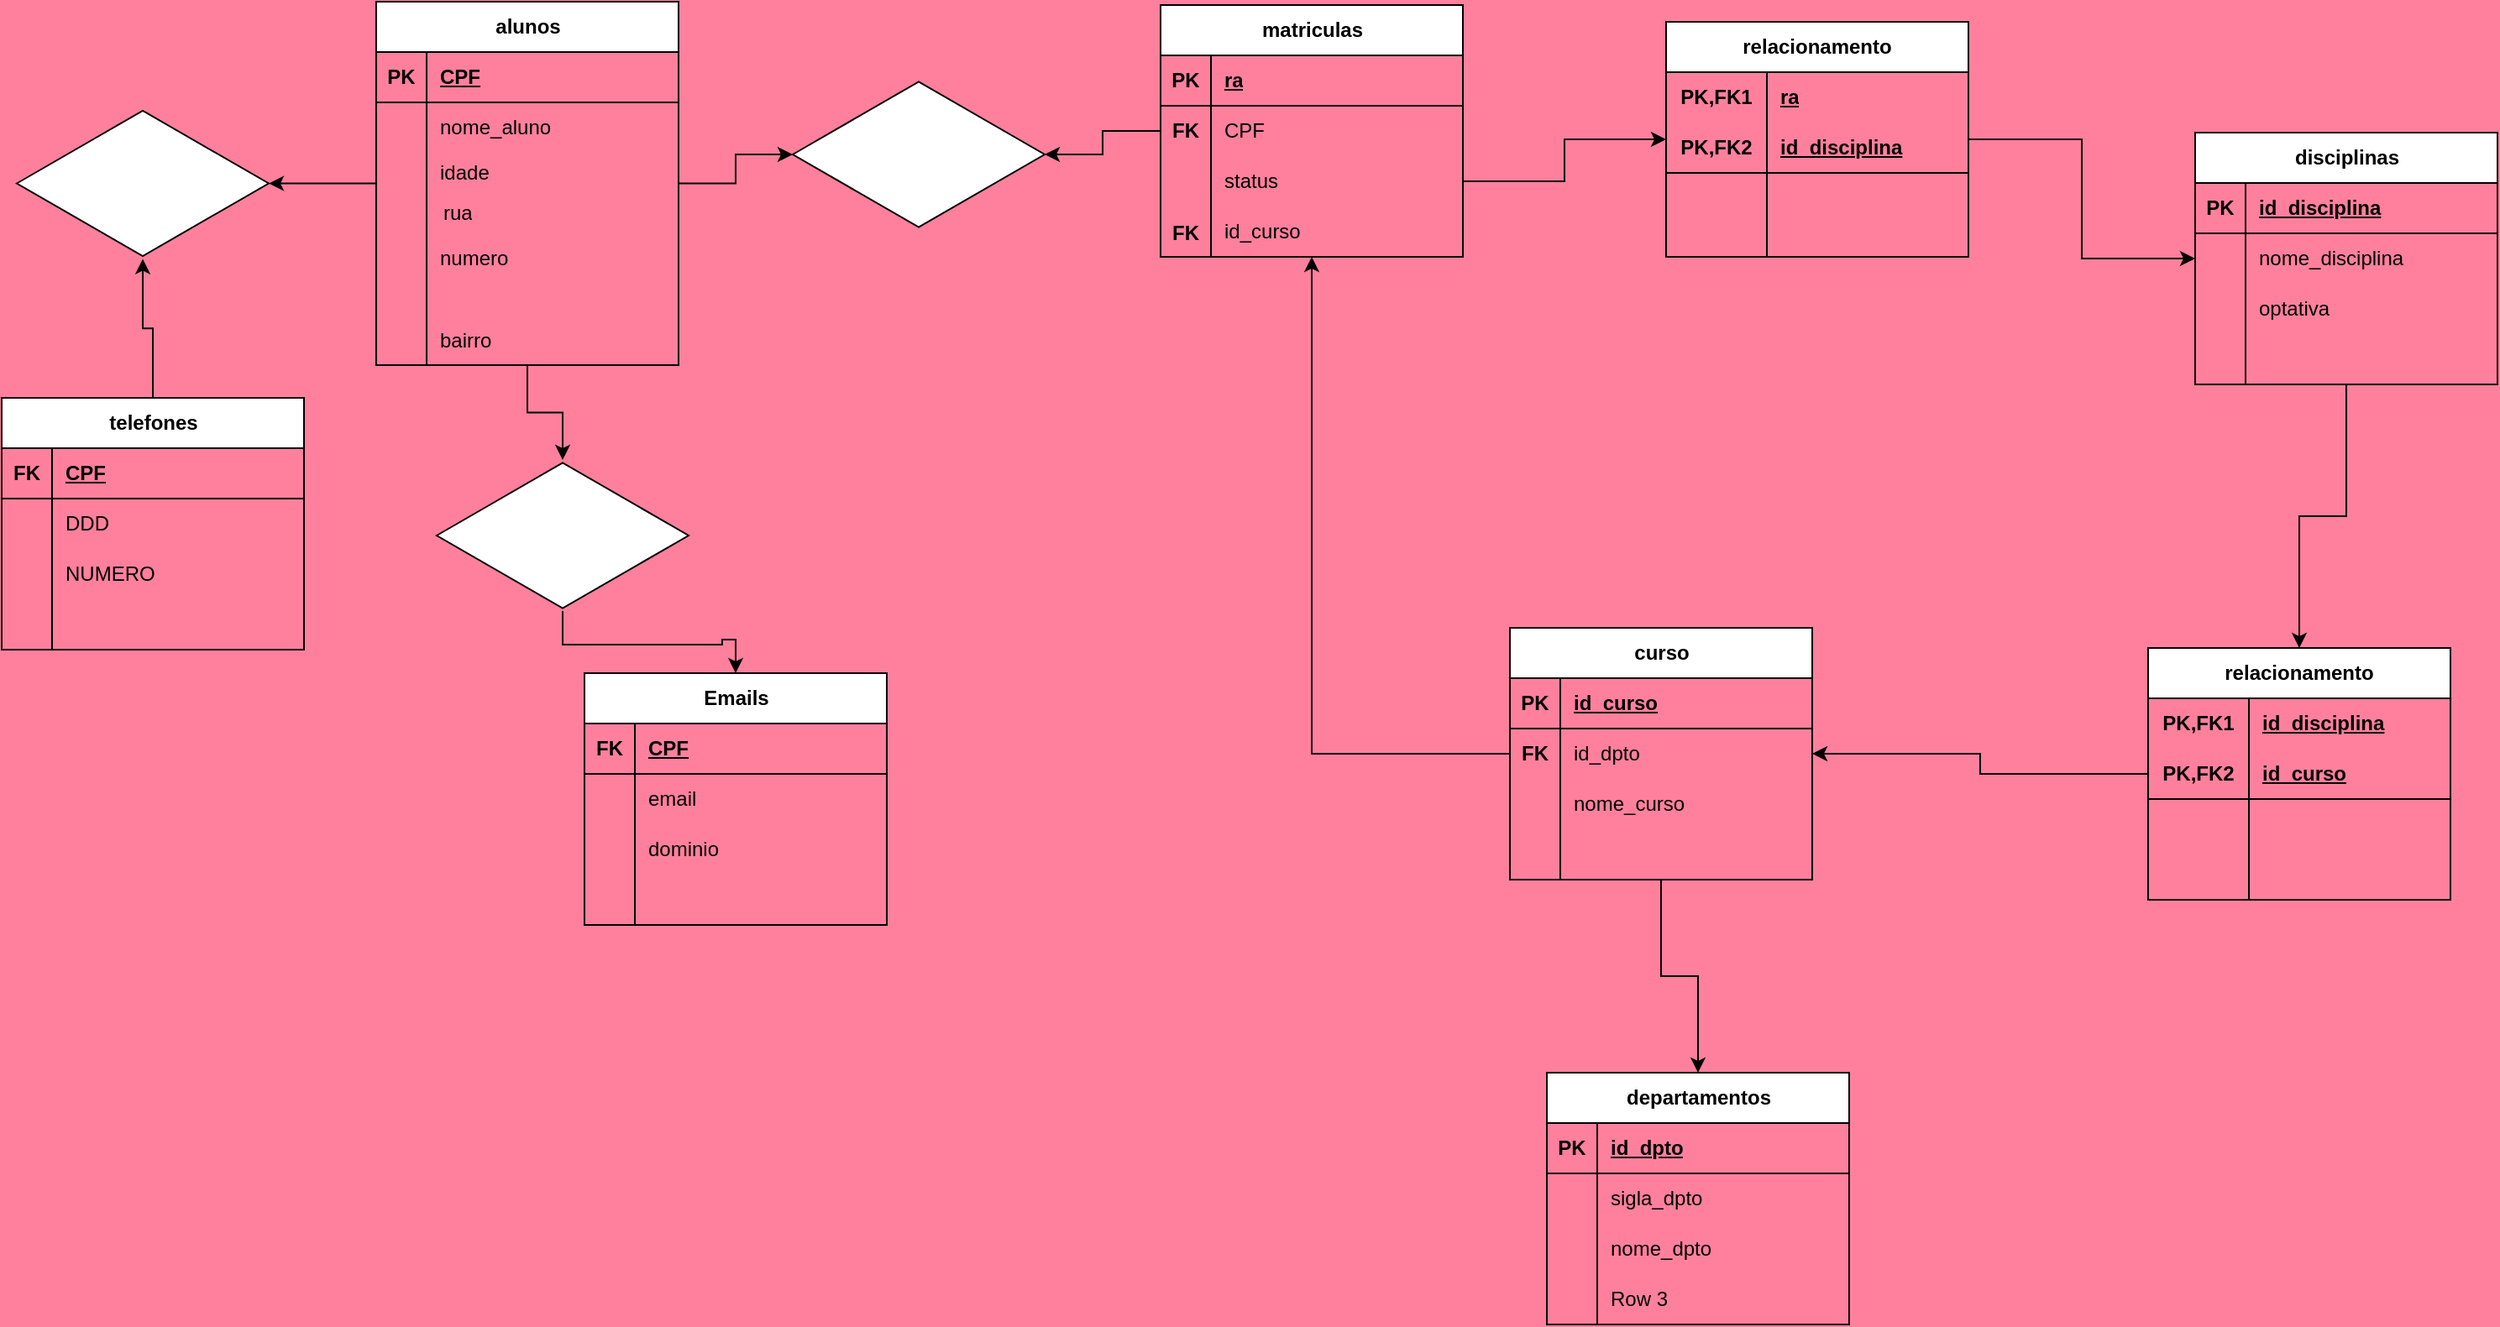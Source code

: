 <mxfile version="24.4.0" type="google">
  <diagram name="Página-1" id="Y2Y_lYqhyOheCYcxx150">
    <mxGraphModel dx="2591" dy="991" grid="0" gridSize="10" guides="1" tooltips="1" connect="1" arrows="1" fold="1" page="1" pageScale="1" pageWidth="827" pageHeight="1169" background="#FF809D" math="0" shadow="0">
      <root>
        <mxCell id="0" />
        <mxCell id="1" parent="0" />
        <mxCell id="sZBzdjQSvWEQ0jWaBjN9-32" value="" style="edgeStyle=orthogonalEdgeStyle;rounded=0;orthogonalLoop=1;jettySize=auto;html=1;" edge="1" parent="1" source="sZBzdjQSvWEQ0jWaBjN9-1" target="sZBzdjQSvWEQ0jWaBjN9-18">
          <mxGeometry relative="1" as="geometry" />
        </mxCell>
        <mxCell id="sZBzdjQSvWEQ0jWaBjN9-47" style="edgeStyle=orthogonalEdgeStyle;rounded=0;orthogonalLoop=1;jettySize=auto;html=1;" edge="1" parent="1" source="sZBzdjQSvWEQ0jWaBjN9-1" target="sZBzdjQSvWEQ0jWaBjN9-48">
          <mxGeometry relative="1" as="geometry" />
        </mxCell>
        <mxCell id="sZBzdjQSvWEQ0jWaBjN9-66" style="edgeStyle=orthogonalEdgeStyle;rounded=0;orthogonalLoop=1;jettySize=auto;html=1;" edge="1" parent="1" source="sZBzdjQSvWEQ0jWaBjN9-1" target="sZBzdjQSvWEQ0jWaBjN9-50">
          <mxGeometry relative="1" as="geometry" />
        </mxCell>
        <mxCell id="sZBzdjQSvWEQ0jWaBjN9-1" value="alunos" style="shape=table;startSize=30;container=1;collapsible=1;childLayout=tableLayout;fixedRows=1;rowLines=0;fontStyle=1;align=center;resizeLast=1;html=1;" vertex="1" parent="1">
          <mxGeometry x="-556" y="50" width="180" height="216.5" as="geometry" />
        </mxCell>
        <mxCell id="sZBzdjQSvWEQ0jWaBjN9-2" value="" style="shape=tableRow;horizontal=0;startSize=0;swimlaneHead=0;swimlaneBody=0;fillColor=none;collapsible=0;dropTarget=0;points=[[0,0.5],[1,0.5]];portConstraint=eastwest;top=0;left=0;right=0;bottom=1;" vertex="1" parent="sZBzdjQSvWEQ0jWaBjN9-1">
          <mxGeometry y="30" width="180" height="30" as="geometry" />
        </mxCell>
        <mxCell id="sZBzdjQSvWEQ0jWaBjN9-3" value="PK" style="shape=partialRectangle;connectable=0;fillColor=none;top=0;left=0;bottom=0;right=0;fontStyle=1;overflow=hidden;whiteSpace=wrap;html=1;" vertex="1" parent="sZBzdjQSvWEQ0jWaBjN9-2">
          <mxGeometry width="30" height="30" as="geometry">
            <mxRectangle width="30" height="30" as="alternateBounds" />
          </mxGeometry>
        </mxCell>
        <mxCell id="sZBzdjQSvWEQ0jWaBjN9-4" value="CPF" style="shape=partialRectangle;connectable=0;fillColor=none;top=0;left=0;bottom=0;right=0;align=left;spacingLeft=6;fontStyle=5;overflow=hidden;whiteSpace=wrap;html=1;" vertex="1" parent="sZBzdjQSvWEQ0jWaBjN9-2">
          <mxGeometry x="30" width="150" height="30" as="geometry">
            <mxRectangle width="150" height="30" as="alternateBounds" />
          </mxGeometry>
        </mxCell>
        <mxCell id="sZBzdjQSvWEQ0jWaBjN9-5" value="" style="shape=tableRow;horizontal=0;startSize=0;swimlaneHead=0;swimlaneBody=0;fillColor=none;collapsible=0;dropTarget=0;points=[[0,0.5],[1,0.5]];portConstraint=eastwest;top=0;left=0;right=0;bottom=0;" vertex="1" parent="sZBzdjQSvWEQ0jWaBjN9-1">
          <mxGeometry y="60" width="180" height="30" as="geometry" />
        </mxCell>
        <mxCell id="sZBzdjQSvWEQ0jWaBjN9-6" value="" style="shape=partialRectangle;connectable=0;fillColor=none;top=0;left=0;bottom=0;right=0;editable=1;overflow=hidden;whiteSpace=wrap;html=1;" vertex="1" parent="sZBzdjQSvWEQ0jWaBjN9-5">
          <mxGeometry width="30" height="30" as="geometry">
            <mxRectangle width="30" height="30" as="alternateBounds" />
          </mxGeometry>
        </mxCell>
        <mxCell id="sZBzdjQSvWEQ0jWaBjN9-7" value="nome_aluno" style="shape=partialRectangle;connectable=0;fillColor=none;top=0;left=0;bottom=0;right=0;align=left;spacingLeft=6;overflow=hidden;whiteSpace=wrap;html=1;" vertex="1" parent="sZBzdjQSvWEQ0jWaBjN9-5">
          <mxGeometry x="30" width="150" height="30" as="geometry">
            <mxRectangle width="150" height="30" as="alternateBounds" />
          </mxGeometry>
        </mxCell>
        <mxCell id="sZBzdjQSvWEQ0jWaBjN9-8" value="" style="shape=tableRow;horizontal=0;startSize=0;swimlaneHead=0;swimlaneBody=0;fillColor=none;collapsible=0;dropTarget=0;points=[[0,0.5],[1,0.5]];portConstraint=eastwest;top=0;left=0;right=0;bottom=0;" vertex="1" parent="sZBzdjQSvWEQ0jWaBjN9-1">
          <mxGeometry y="90" width="180" height="126" as="geometry" />
        </mxCell>
        <mxCell id="sZBzdjQSvWEQ0jWaBjN9-9" value="" style="shape=partialRectangle;connectable=0;fillColor=none;top=0;left=0;bottom=0;right=0;editable=1;overflow=hidden;whiteSpace=wrap;html=1;" vertex="1" parent="sZBzdjQSvWEQ0jWaBjN9-8">
          <mxGeometry width="30" height="126" as="geometry">
            <mxRectangle width="30" height="126" as="alternateBounds" />
          </mxGeometry>
        </mxCell>
        <mxCell id="sZBzdjQSvWEQ0jWaBjN9-10" value="numero" style="shape=partialRectangle;connectable=0;fillColor=none;top=0;left=0;bottom=0;right=0;align=left;spacingLeft=6;overflow=hidden;whiteSpace=wrap;html=1;" vertex="1" parent="sZBzdjQSvWEQ0jWaBjN9-8">
          <mxGeometry x="30" width="150" height="126" as="geometry">
            <mxRectangle width="150" height="126" as="alternateBounds" />
          </mxGeometry>
        </mxCell>
        <mxCell id="sZBzdjQSvWEQ0jWaBjN9-14" value="idade" style="shape=partialRectangle;connectable=0;fillColor=none;top=0;left=0;bottom=0;right=0;align=left;spacingLeft=6;overflow=hidden;whiteSpace=wrap;html=1;" vertex="1" parent="1">
          <mxGeometry x="-526" y="137" width="150" height="30" as="geometry">
            <mxRectangle width="150" height="30" as="alternateBounds" />
          </mxGeometry>
        </mxCell>
        <mxCell id="sZBzdjQSvWEQ0jWaBjN9-15" value="rua" style="shape=partialRectangle;connectable=0;fillColor=none;top=0;left=0;bottom=0;right=0;align=left;spacingLeft=6;overflow=hidden;whiteSpace=wrap;html=1;" vertex="1" parent="1">
          <mxGeometry x="-524" y="161" width="150" height="30" as="geometry">
            <mxRectangle width="150" height="30" as="alternateBounds" />
          </mxGeometry>
        </mxCell>
        <mxCell id="sZBzdjQSvWEQ0jWaBjN9-16" value="bairro" style="shape=partialRectangle;connectable=0;fillColor=none;top=0;left=0;bottom=0;right=0;align=left;spacingLeft=6;overflow=hidden;whiteSpace=wrap;html=1;" vertex="1" parent="1">
          <mxGeometry x="-526" y="236.5" width="150" height="30" as="geometry">
            <mxRectangle width="150" height="30" as="alternateBounds" />
          </mxGeometry>
        </mxCell>
        <mxCell id="sZBzdjQSvWEQ0jWaBjN9-18" value="" style="html=1;whiteSpace=wrap;aspect=fixed;shape=isoRectangle;" vertex="1" parent="1">
          <mxGeometry x="-770" y="113.25" width="150" height="90" as="geometry" />
        </mxCell>
        <mxCell id="sZBzdjQSvWEQ0jWaBjN9-33" value="" style="edgeStyle=orthogonalEdgeStyle;rounded=0;orthogonalLoop=1;jettySize=auto;html=1;" edge="1" parent="1" source="sZBzdjQSvWEQ0jWaBjN9-19" target="sZBzdjQSvWEQ0jWaBjN9-18">
          <mxGeometry relative="1" as="geometry" />
        </mxCell>
        <mxCell id="sZBzdjQSvWEQ0jWaBjN9-19" value="telefones" style="shape=table;startSize=30;container=1;collapsible=1;childLayout=tableLayout;fixedRows=1;rowLines=0;fontStyle=1;align=center;resizeLast=1;html=1;" vertex="1" parent="1">
          <mxGeometry x="-779" y="286" width="180" height="150" as="geometry" />
        </mxCell>
        <mxCell id="sZBzdjQSvWEQ0jWaBjN9-20" value="" style="shape=tableRow;horizontal=0;startSize=0;swimlaneHead=0;swimlaneBody=0;fillColor=none;collapsible=0;dropTarget=0;points=[[0,0.5],[1,0.5]];portConstraint=eastwest;top=0;left=0;right=0;bottom=1;" vertex="1" parent="sZBzdjQSvWEQ0jWaBjN9-19">
          <mxGeometry y="30" width="180" height="30" as="geometry" />
        </mxCell>
        <mxCell id="sZBzdjQSvWEQ0jWaBjN9-21" value="FK" style="shape=partialRectangle;connectable=0;fillColor=none;top=0;left=0;bottom=0;right=0;fontStyle=1;overflow=hidden;whiteSpace=wrap;html=1;" vertex="1" parent="sZBzdjQSvWEQ0jWaBjN9-20">
          <mxGeometry width="30" height="30" as="geometry">
            <mxRectangle width="30" height="30" as="alternateBounds" />
          </mxGeometry>
        </mxCell>
        <mxCell id="sZBzdjQSvWEQ0jWaBjN9-22" value="CPF" style="shape=partialRectangle;connectable=0;fillColor=none;top=0;left=0;bottom=0;right=0;align=left;spacingLeft=6;fontStyle=5;overflow=hidden;whiteSpace=wrap;html=1;" vertex="1" parent="sZBzdjQSvWEQ0jWaBjN9-20">
          <mxGeometry x="30" width="150" height="30" as="geometry">
            <mxRectangle width="150" height="30" as="alternateBounds" />
          </mxGeometry>
        </mxCell>
        <mxCell id="sZBzdjQSvWEQ0jWaBjN9-23" value="" style="shape=tableRow;horizontal=0;startSize=0;swimlaneHead=0;swimlaneBody=0;fillColor=none;collapsible=0;dropTarget=0;points=[[0,0.5],[1,0.5]];portConstraint=eastwest;top=0;left=0;right=0;bottom=0;" vertex="1" parent="sZBzdjQSvWEQ0jWaBjN9-19">
          <mxGeometry y="60" width="180" height="30" as="geometry" />
        </mxCell>
        <mxCell id="sZBzdjQSvWEQ0jWaBjN9-24" value="" style="shape=partialRectangle;connectable=0;fillColor=none;top=0;left=0;bottom=0;right=0;editable=1;overflow=hidden;whiteSpace=wrap;html=1;" vertex="1" parent="sZBzdjQSvWEQ0jWaBjN9-23">
          <mxGeometry width="30" height="30" as="geometry">
            <mxRectangle width="30" height="30" as="alternateBounds" />
          </mxGeometry>
        </mxCell>
        <mxCell id="sZBzdjQSvWEQ0jWaBjN9-25" value="DDD" style="shape=partialRectangle;connectable=0;fillColor=none;top=0;left=0;bottom=0;right=0;align=left;spacingLeft=6;overflow=hidden;whiteSpace=wrap;html=1;" vertex="1" parent="sZBzdjQSvWEQ0jWaBjN9-23">
          <mxGeometry x="30" width="150" height="30" as="geometry">
            <mxRectangle width="150" height="30" as="alternateBounds" />
          </mxGeometry>
        </mxCell>
        <mxCell id="sZBzdjQSvWEQ0jWaBjN9-26" value="" style="shape=tableRow;horizontal=0;startSize=0;swimlaneHead=0;swimlaneBody=0;fillColor=none;collapsible=0;dropTarget=0;points=[[0,0.5],[1,0.5]];portConstraint=eastwest;top=0;left=0;right=0;bottom=0;" vertex="1" parent="sZBzdjQSvWEQ0jWaBjN9-19">
          <mxGeometry y="90" width="180" height="30" as="geometry" />
        </mxCell>
        <mxCell id="sZBzdjQSvWEQ0jWaBjN9-27" value="" style="shape=partialRectangle;connectable=0;fillColor=none;top=0;left=0;bottom=0;right=0;editable=1;overflow=hidden;whiteSpace=wrap;html=1;" vertex="1" parent="sZBzdjQSvWEQ0jWaBjN9-26">
          <mxGeometry width="30" height="30" as="geometry">
            <mxRectangle width="30" height="30" as="alternateBounds" />
          </mxGeometry>
        </mxCell>
        <mxCell id="sZBzdjQSvWEQ0jWaBjN9-28" value="NUMERO" style="shape=partialRectangle;connectable=0;fillColor=none;top=0;left=0;bottom=0;right=0;align=left;spacingLeft=6;overflow=hidden;whiteSpace=wrap;html=1;" vertex="1" parent="sZBzdjQSvWEQ0jWaBjN9-26">
          <mxGeometry x="30" width="150" height="30" as="geometry">
            <mxRectangle width="150" height="30" as="alternateBounds" />
          </mxGeometry>
        </mxCell>
        <mxCell id="sZBzdjQSvWEQ0jWaBjN9-29" value="" style="shape=tableRow;horizontal=0;startSize=0;swimlaneHead=0;swimlaneBody=0;fillColor=none;collapsible=0;dropTarget=0;points=[[0,0.5],[1,0.5]];portConstraint=eastwest;top=0;left=0;right=0;bottom=0;" vertex="1" parent="sZBzdjQSvWEQ0jWaBjN9-19">
          <mxGeometry y="120" width="180" height="30" as="geometry" />
        </mxCell>
        <mxCell id="sZBzdjQSvWEQ0jWaBjN9-30" value="" style="shape=partialRectangle;connectable=0;fillColor=none;top=0;left=0;bottom=0;right=0;editable=1;overflow=hidden;whiteSpace=wrap;html=1;" vertex="1" parent="sZBzdjQSvWEQ0jWaBjN9-29">
          <mxGeometry width="30" height="30" as="geometry">
            <mxRectangle width="30" height="30" as="alternateBounds" />
          </mxGeometry>
        </mxCell>
        <mxCell id="sZBzdjQSvWEQ0jWaBjN9-31" value="" style="shape=partialRectangle;connectable=0;fillColor=none;top=0;left=0;bottom=0;right=0;align=left;spacingLeft=6;overflow=hidden;whiteSpace=wrap;html=1;" vertex="1" parent="sZBzdjQSvWEQ0jWaBjN9-29">
          <mxGeometry x="30" width="150" height="30" as="geometry">
            <mxRectangle width="150" height="30" as="alternateBounds" />
          </mxGeometry>
        </mxCell>
        <mxCell id="sZBzdjQSvWEQ0jWaBjN9-34" value="Emails" style="shape=table;startSize=30;container=1;collapsible=1;childLayout=tableLayout;fixedRows=1;rowLines=0;fontStyle=1;align=center;resizeLast=1;html=1;" vertex="1" parent="1">
          <mxGeometry x="-432" y="450" width="180" height="150" as="geometry" />
        </mxCell>
        <mxCell id="sZBzdjQSvWEQ0jWaBjN9-35" value="" style="shape=tableRow;horizontal=0;startSize=0;swimlaneHead=0;swimlaneBody=0;fillColor=none;collapsible=0;dropTarget=0;points=[[0,0.5],[1,0.5]];portConstraint=eastwest;top=0;left=0;right=0;bottom=1;" vertex="1" parent="sZBzdjQSvWEQ0jWaBjN9-34">
          <mxGeometry y="30" width="180" height="30" as="geometry" />
        </mxCell>
        <mxCell id="sZBzdjQSvWEQ0jWaBjN9-36" value="FK" style="shape=partialRectangle;connectable=0;fillColor=none;top=0;left=0;bottom=0;right=0;fontStyle=1;overflow=hidden;whiteSpace=wrap;html=1;" vertex="1" parent="sZBzdjQSvWEQ0jWaBjN9-35">
          <mxGeometry width="30" height="30" as="geometry">
            <mxRectangle width="30" height="30" as="alternateBounds" />
          </mxGeometry>
        </mxCell>
        <mxCell id="sZBzdjQSvWEQ0jWaBjN9-37" value="CPF" style="shape=partialRectangle;connectable=0;fillColor=none;top=0;left=0;bottom=0;right=0;align=left;spacingLeft=6;fontStyle=5;overflow=hidden;whiteSpace=wrap;html=1;" vertex="1" parent="sZBzdjQSvWEQ0jWaBjN9-35">
          <mxGeometry x="30" width="150" height="30" as="geometry">
            <mxRectangle width="150" height="30" as="alternateBounds" />
          </mxGeometry>
        </mxCell>
        <mxCell id="sZBzdjQSvWEQ0jWaBjN9-38" value="" style="shape=tableRow;horizontal=0;startSize=0;swimlaneHead=0;swimlaneBody=0;fillColor=none;collapsible=0;dropTarget=0;points=[[0,0.5],[1,0.5]];portConstraint=eastwest;top=0;left=0;right=0;bottom=0;" vertex="1" parent="sZBzdjQSvWEQ0jWaBjN9-34">
          <mxGeometry y="60" width="180" height="30" as="geometry" />
        </mxCell>
        <mxCell id="sZBzdjQSvWEQ0jWaBjN9-39" value="" style="shape=partialRectangle;connectable=0;fillColor=none;top=0;left=0;bottom=0;right=0;editable=1;overflow=hidden;whiteSpace=wrap;html=1;" vertex="1" parent="sZBzdjQSvWEQ0jWaBjN9-38">
          <mxGeometry width="30" height="30" as="geometry">
            <mxRectangle width="30" height="30" as="alternateBounds" />
          </mxGeometry>
        </mxCell>
        <mxCell id="sZBzdjQSvWEQ0jWaBjN9-40" value="email" style="shape=partialRectangle;connectable=0;fillColor=none;top=0;left=0;bottom=0;right=0;align=left;spacingLeft=6;overflow=hidden;whiteSpace=wrap;html=1;" vertex="1" parent="sZBzdjQSvWEQ0jWaBjN9-38">
          <mxGeometry x="30" width="150" height="30" as="geometry">
            <mxRectangle width="150" height="30" as="alternateBounds" />
          </mxGeometry>
        </mxCell>
        <mxCell id="sZBzdjQSvWEQ0jWaBjN9-41" value="" style="shape=tableRow;horizontal=0;startSize=0;swimlaneHead=0;swimlaneBody=0;fillColor=none;collapsible=0;dropTarget=0;points=[[0,0.5],[1,0.5]];portConstraint=eastwest;top=0;left=0;right=0;bottom=0;" vertex="1" parent="sZBzdjQSvWEQ0jWaBjN9-34">
          <mxGeometry y="90" width="180" height="30" as="geometry" />
        </mxCell>
        <mxCell id="sZBzdjQSvWEQ0jWaBjN9-42" value="" style="shape=partialRectangle;connectable=0;fillColor=none;top=0;left=0;bottom=0;right=0;editable=1;overflow=hidden;whiteSpace=wrap;html=1;" vertex="1" parent="sZBzdjQSvWEQ0jWaBjN9-41">
          <mxGeometry width="30" height="30" as="geometry">
            <mxRectangle width="30" height="30" as="alternateBounds" />
          </mxGeometry>
        </mxCell>
        <mxCell id="sZBzdjQSvWEQ0jWaBjN9-43" value="dominio" style="shape=partialRectangle;connectable=0;fillColor=none;top=0;left=0;bottom=0;right=0;align=left;spacingLeft=6;overflow=hidden;whiteSpace=wrap;html=1;" vertex="1" parent="sZBzdjQSvWEQ0jWaBjN9-41">
          <mxGeometry x="30" width="150" height="30" as="geometry">
            <mxRectangle width="150" height="30" as="alternateBounds" />
          </mxGeometry>
        </mxCell>
        <mxCell id="sZBzdjQSvWEQ0jWaBjN9-44" value="" style="shape=tableRow;horizontal=0;startSize=0;swimlaneHead=0;swimlaneBody=0;fillColor=none;collapsible=0;dropTarget=0;points=[[0,0.5],[1,0.5]];portConstraint=eastwest;top=0;left=0;right=0;bottom=0;" vertex="1" parent="sZBzdjQSvWEQ0jWaBjN9-34">
          <mxGeometry y="120" width="180" height="30" as="geometry" />
        </mxCell>
        <mxCell id="sZBzdjQSvWEQ0jWaBjN9-45" value="" style="shape=partialRectangle;connectable=0;fillColor=none;top=0;left=0;bottom=0;right=0;editable=1;overflow=hidden;whiteSpace=wrap;html=1;" vertex="1" parent="sZBzdjQSvWEQ0jWaBjN9-44">
          <mxGeometry width="30" height="30" as="geometry">
            <mxRectangle width="30" height="30" as="alternateBounds" />
          </mxGeometry>
        </mxCell>
        <mxCell id="sZBzdjQSvWEQ0jWaBjN9-46" value="" style="shape=partialRectangle;connectable=0;fillColor=none;top=0;left=0;bottom=0;right=0;align=left;spacingLeft=6;overflow=hidden;whiteSpace=wrap;html=1;" vertex="1" parent="sZBzdjQSvWEQ0jWaBjN9-44">
          <mxGeometry x="30" width="150" height="30" as="geometry">
            <mxRectangle width="150" height="30" as="alternateBounds" />
          </mxGeometry>
        </mxCell>
        <mxCell id="sZBzdjQSvWEQ0jWaBjN9-49" style="edgeStyle=orthogonalEdgeStyle;rounded=0;orthogonalLoop=1;jettySize=auto;html=1;" edge="1" parent="1" source="sZBzdjQSvWEQ0jWaBjN9-48" target="sZBzdjQSvWEQ0jWaBjN9-34">
          <mxGeometry relative="1" as="geometry" />
        </mxCell>
        <mxCell id="sZBzdjQSvWEQ0jWaBjN9-48" value="" style="html=1;whiteSpace=wrap;aspect=fixed;shape=isoRectangle;" vertex="1" parent="1">
          <mxGeometry x="-520" y="323" width="150" height="90" as="geometry" />
        </mxCell>
        <mxCell id="sZBzdjQSvWEQ0jWaBjN9-50" value="" style="html=1;whiteSpace=wrap;aspect=fixed;shape=isoRectangle;" vertex="1" parent="1">
          <mxGeometry x="-308" y="96" width="150" height="90" as="geometry" />
        </mxCell>
        <mxCell id="sZBzdjQSvWEQ0jWaBjN9-51" value="matriculas" style="shape=table;startSize=30;container=1;collapsible=1;childLayout=tableLayout;fixedRows=1;rowLines=0;fontStyle=1;align=center;resizeLast=1;html=1;" vertex="1" parent="1">
          <mxGeometry x="-89" y="52" width="180" height="150" as="geometry" />
        </mxCell>
        <mxCell id="sZBzdjQSvWEQ0jWaBjN9-52" value="" style="shape=tableRow;horizontal=0;startSize=0;swimlaneHead=0;swimlaneBody=0;fillColor=none;collapsible=0;dropTarget=0;points=[[0,0.5],[1,0.5]];portConstraint=eastwest;top=0;left=0;right=0;bottom=1;" vertex="1" parent="sZBzdjQSvWEQ0jWaBjN9-51">
          <mxGeometry y="30" width="180" height="30" as="geometry" />
        </mxCell>
        <mxCell id="sZBzdjQSvWEQ0jWaBjN9-53" value="PK" style="shape=partialRectangle;connectable=0;fillColor=none;top=0;left=0;bottom=0;right=0;fontStyle=1;overflow=hidden;whiteSpace=wrap;html=1;" vertex="1" parent="sZBzdjQSvWEQ0jWaBjN9-52">
          <mxGeometry width="30" height="30" as="geometry">
            <mxRectangle width="30" height="30" as="alternateBounds" />
          </mxGeometry>
        </mxCell>
        <mxCell id="sZBzdjQSvWEQ0jWaBjN9-54" value="ra" style="shape=partialRectangle;connectable=0;fillColor=none;top=0;left=0;bottom=0;right=0;align=left;spacingLeft=6;fontStyle=5;overflow=hidden;whiteSpace=wrap;html=1;" vertex="1" parent="sZBzdjQSvWEQ0jWaBjN9-52">
          <mxGeometry x="30" width="150" height="30" as="geometry">
            <mxRectangle width="150" height="30" as="alternateBounds" />
          </mxGeometry>
        </mxCell>
        <mxCell id="sZBzdjQSvWEQ0jWaBjN9-55" value="" style="shape=tableRow;horizontal=0;startSize=0;swimlaneHead=0;swimlaneBody=0;fillColor=none;collapsible=0;dropTarget=0;points=[[0,0.5],[1,0.5]];portConstraint=eastwest;top=0;left=0;right=0;bottom=0;" vertex="1" parent="sZBzdjQSvWEQ0jWaBjN9-51">
          <mxGeometry y="60" width="180" height="30" as="geometry" />
        </mxCell>
        <mxCell id="sZBzdjQSvWEQ0jWaBjN9-56" value="" style="shape=partialRectangle;connectable=0;fillColor=none;top=0;left=0;bottom=0;right=0;editable=1;overflow=hidden;whiteSpace=wrap;html=1;" vertex="1" parent="sZBzdjQSvWEQ0jWaBjN9-55">
          <mxGeometry width="30" height="30" as="geometry">
            <mxRectangle width="30" height="30" as="alternateBounds" />
          </mxGeometry>
        </mxCell>
        <mxCell id="sZBzdjQSvWEQ0jWaBjN9-57" value="CPF" style="shape=partialRectangle;connectable=0;fillColor=none;top=0;left=0;bottom=0;right=0;align=left;spacingLeft=6;overflow=hidden;whiteSpace=wrap;html=1;" vertex="1" parent="sZBzdjQSvWEQ0jWaBjN9-55">
          <mxGeometry x="30" width="150" height="30" as="geometry">
            <mxRectangle width="150" height="30" as="alternateBounds" />
          </mxGeometry>
        </mxCell>
        <mxCell id="sZBzdjQSvWEQ0jWaBjN9-58" value="" style="shape=tableRow;horizontal=0;startSize=0;swimlaneHead=0;swimlaneBody=0;fillColor=none;collapsible=0;dropTarget=0;points=[[0,0.5],[1,0.5]];portConstraint=eastwest;top=0;left=0;right=0;bottom=0;" vertex="1" parent="sZBzdjQSvWEQ0jWaBjN9-51">
          <mxGeometry y="90" width="180" height="30" as="geometry" />
        </mxCell>
        <mxCell id="sZBzdjQSvWEQ0jWaBjN9-59" value="" style="shape=partialRectangle;connectable=0;fillColor=none;top=0;left=0;bottom=0;right=0;editable=1;overflow=hidden;whiteSpace=wrap;html=1;" vertex="1" parent="sZBzdjQSvWEQ0jWaBjN9-58">
          <mxGeometry width="30" height="30" as="geometry">
            <mxRectangle width="30" height="30" as="alternateBounds" />
          </mxGeometry>
        </mxCell>
        <mxCell id="sZBzdjQSvWEQ0jWaBjN9-60" value="status" style="shape=partialRectangle;connectable=0;fillColor=none;top=0;left=0;bottom=0;right=0;align=left;spacingLeft=6;overflow=hidden;whiteSpace=wrap;html=1;" vertex="1" parent="sZBzdjQSvWEQ0jWaBjN9-58">
          <mxGeometry x="30" width="150" height="30" as="geometry">
            <mxRectangle width="150" height="30" as="alternateBounds" />
          </mxGeometry>
        </mxCell>
        <mxCell id="sZBzdjQSvWEQ0jWaBjN9-61" value="" style="shape=tableRow;horizontal=0;startSize=0;swimlaneHead=0;swimlaneBody=0;fillColor=none;collapsible=0;dropTarget=0;points=[[0,0.5],[1,0.5]];portConstraint=eastwest;top=0;left=0;right=0;bottom=0;" vertex="1" parent="sZBzdjQSvWEQ0jWaBjN9-51">
          <mxGeometry y="120" width="180" height="30" as="geometry" />
        </mxCell>
        <mxCell id="sZBzdjQSvWEQ0jWaBjN9-62" value="" style="shape=partialRectangle;connectable=0;fillColor=none;top=0;left=0;bottom=0;right=0;editable=1;overflow=hidden;whiteSpace=wrap;html=1;" vertex="1" parent="sZBzdjQSvWEQ0jWaBjN9-61">
          <mxGeometry width="30" height="30" as="geometry">
            <mxRectangle width="30" height="30" as="alternateBounds" />
          </mxGeometry>
        </mxCell>
        <mxCell id="sZBzdjQSvWEQ0jWaBjN9-63" value="id_curso" style="shape=partialRectangle;connectable=0;fillColor=none;top=0;left=0;bottom=0;right=0;align=left;spacingLeft=6;overflow=hidden;whiteSpace=wrap;html=1;" vertex="1" parent="sZBzdjQSvWEQ0jWaBjN9-61">
          <mxGeometry x="30" width="150" height="30" as="geometry">
            <mxRectangle width="150" height="30" as="alternateBounds" />
          </mxGeometry>
        </mxCell>
        <mxCell id="sZBzdjQSvWEQ0jWaBjN9-67" style="edgeStyle=orthogonalEdgeStyle;rounded=0;orthogonalLoop=1;jettySize=auto;html=1;" edge="1" parent="1" source="sZBzdjQSvWEQ0jWaBjN9-55" target="sZBzdjQSvWEQ0jWaBjN9-50">
          <mxGeometry relative="1" as="geometry" />
        </mxCell>
        <mxCell id="sZBzdjQSvWEQ0jWaBjN9-68" value="FK" style="shape=partialRectangle;connectable=0;fillColor=none;top=0;left=0;bottom=0;right=0;fontStyle=1;overflow=hidden;whiteSpace=wrap;html=1;" vertex="1" parent="1">
          <mxGeometry x="-89" y="112" width="30" height="30" as="geometry">
            <mxRectangle width="30" height="30" as="alternateBounds" />
          </mxGeometry>
        </mxCell>
        <mxCell id="sZBzdjQSvWEQ0jWaBjN9-69" value="FK" style="shape=partialRectangle;connectable=0;fillColor=none;top=0;left=0;bottom=0;right=0;fontStyle=1;overflow=hidden;whiteSpace=wrap;html=1;" vertex="1" parent="1">
          <mxGeometry x="-89" y="173.25" width="30" height="30" as="geometry">
            <mxRectangle width="30" height="30" as="alternateBounds" />
          </mxGeometry>
        </mxCell>
        <mxCell id="sZBzdjQSvWEQ0jWaBjN9-103" style="edgeStyle=orthogonalEdgeStyle;rounded=0;orthogonalLoop=1;jettySize=auto;html=1;" edge="1" parent="1" source="sZBzdjQSvWEQ0jWaBjN9-73" target="sZBzdjQSvWEQ0jWaBjN9-90">
          <mxGeometry relative="1" as="geometry" />
        </mxCell>
        <mxCell id="sZBzdjQSvWEQ0jWaBjN9-73" value="relacionamento" style="shape=table;startSize=30;container=1;collapsible=1;childLayout=tableLayout;fixedRows=1;rowLines=0;fontStyle=1;align=center;resizeLast=1;html=1;whiteSpace=wrap;" vertex="1" parent="1">
          <mxGeometry x="212" y="62" width="180" height="140" as="geometry" />
        </mxCell>
        <mxCell id="sZBzdjQSvWEQ0jWaBjN9-74" value="" style="shape=tableRow;horizontal=0;startSize=0;swimlaneHead=0;swimlaneBody=0;fillColor=none;collapsible=0;dropTarget=0;points=[[0,0.5],[1,0.5]];portConstraint=eastwest;top=0;left=0;right=0;bottom=0;html=1;" vertex="1" parent="sZBzdjQSvWEQ0jWaBjN9-73">
          <mxGeometry y="30" width="180" height="30" as="geometry" />
        </mxCell>
        <mxCell id="sZBzdjQSvWEQ0jWaBjN9-75" value="PK,FK1" style="shape=partialRectangle;connectable=0;fillColor=none;top=0;left=0;bottom=0;right=0;fontStyle=1;overflow=hidden;html=1;whiteSpace=wrap;" vertex="1" parent="sZBzdjQSvWEQ0jWaBjN9-74">
          <mxGeometry width="60" height="30" as="geometry">
            <mxRectangle width="60" height="30" as="alternateBounds" />
          </mxGeometry>
        </mxCell>
        <mxCell id="sZBzdjQSvWEQ0jWaBjN9-76" value="ra" style="shape=partialRectangle;connectable=0;fillColor=none;top=0;left=0;bottom=0;right=0;align=left;spacingLeft=6;fontStyle=5;overflow=hidden;html=1;whiteSpace=wrap;" vertex="1" parent="sZBzdjQSvWEQ0jWaBjN9-74">
          <mxGeometry x="60" width="120" height="30" as="geometry">
            <mxRectangle width="120" height="30" as="alternateBounds" />
          </mxGeometry>
        </mxCell>
        <mxCell id="sZBzdjQSvWEQ0jWaBjN9-77" value="" style="shape=tableRow;horizontal=0;startSize=0;swimlaneHead=0;swimlaneBody=0;fillColor=none;collapsible=0;dropTarget=0;points=[[0,0.5],[1,0.5]];portConstraint=eastwest;top=0;left=0;right=0;bottom=1;html=1;" vertex="1" parent="sZBzdjQSvWEQ0jWaBjN9-73">
          <mxGeometry y="60" width="180" height="30" as="geometry" />
        </mxCell>
        <mxCell id="sZBzdjQSvWEQ0jWaBjN9-78" value="PK,FK2" style="shape=partialRectangle;connectable=0;fillColor=none;top=0;left=0;bottom=0;right=0;fontStyle=1;overflow=hidden;html=1;whiteSpace=wrap;" vertex="1" parent="sZBzdjQSvWEQ0jWaBjN9-77">
          <mxGeometry width="60" height="30" as="geometry">
            <mxRectangle width="60" height="30" as="alternateBounds" />
          </mxGeometry>
        </mxCell>
        <mxCell id="sZBzdjQSvWEQ0jWaBjN9-79" value="id_disciplina" style="shape=partialRectangle;connectable=0;fillColor=none;top=0;left=0;bottom=0;right=0;align=left;spacingLeft=6;fontStyle=5;overflow=hidden;html=1;whiteSpace=wrap;" vertex="1" parent="sZBzdjQSvWEQ0jWaBjN9-77">
          <mxGeometry x="60" width="120" height="30" as="geometry">
            <mxRectangle width="120" height="30" as="alternateBounds" />
          </mxGeometry>
        </mxCell>
        <mxCell id="sZBzdjQSvWEQ0jWaBjN9-80" value="" style="shape=tableRow;horizontal=0;startSize=0;swimlaneHead=0;swimlaneBody=0;fillColor=none;collapsible=0;dropTarget=0;points=[[0,0.5],[1,0.5]];portConstraint=eastwest;top=0;left=0;right=0;bottom=0;html=1;" vertex="1" parent="sZBzdjQSvWEQ0jWaBjN9-73">
          <mxGeometry y="90" width="180" height="30" as="geometry" />
        </mxCell>
        <mxCell id="sZBzdjQSvWEQ0jWaBjN9-81" value="" style="shape=partialRectangle;connectable=0;fillColor=none;top=0;left=0;bottom=0;right=0;editable=1;overflow=hidden;html=1;whiteSpace=wrap;" vertex="1" parent="sZBzdjQSvWEQ0jWaBjN9-80">
          <mxGeometry width="60" height="30" as="geometry">
            <mxRectangle width="60" height="30" as="alternateBounds" />
          </mxGeometry>
        </mxCell>
        <mxCell id="sZBzdjQSvWEQ0jWaBjN9-82" value="" style="shape=partialRectangle;connectable=0;fillColor=none;top=0;left=0;bottom=0;right=0;align=left;spacingLeft=6;overflow=hidden;html=1;whiteSpace=wrap;" vertex="1" parent="sZBzdjQSvWEQ0jWaBjN9-80">
          <mxGeometry x="60" width="120" height="30" as="geometry">
            <mxRectangle width="120" height="30" as="alternateBounds" />
          </mxGeometry>
        </mxCell>
        <mxCell id="sZBzdjQSvWEQ0jWaBjN9-83" value="" style="shape=tableRow;horizontal=0;startSize=0;swimlaneHead=0;swimlaneBody=0;fillColor=none;collapsible=0;dropTarget=0;points=[[0,0.5],[1,0.5]];portConstraint=eastwest;top=0;left=0;right=0;bottom=0;html=1;" vertex="1" parent="sZBzdjQSvWEQ0jWaBjN9-73">
          <mxGeometry y="120" width="180" height="20" as="geometry" />
        </mxCell>
        <mxCell id="sZBzdjQSvWEQ0jWaBjN9-84" value="" style="shape=partialRectangle;connectable=0;fillColor=none;top=0;left=0;bottom=0;right=0;editable=1;overflow=hidden;html=1;whiteSpace=wrap;" vertex="1" parent="sZBzdjQSvWEQ0jWaBjN9-83">
          <mxGeometry width="60" height="20" as="geometry">
            <mxRectangle width="60" height="20" as="alternateBounds" />
          </mxGeometry>
        </mxCell>
        <mxCell id="sZBzdjQSvWEQ0jWaBjN9-85" value="" style="shape=partialRectangle;connectable=0;fillColor=none;top=0;left=0;bottom=0;right=0;align=left;spacingLeft=6;overflow=hidden;html=1;whiteSpace=wrap;" vertex="1" parent="sZBzdjQSvWEQ0jWaBjN9-83">
          <mxGeometry x="60" width="120" height="20" as="geometry">
            <mxRectangle width="120" height="20" as="alternateBounds" />
          </mxGeometry>
        </mxCell>
        <mxCell id="sZBzdjQSvWEQ0jWaBjN9-89" style="edgeStyle=orthogonalEdgeStyle;rounded=0;orthogonalLoop=1;jettySize=auto;html=1;" edge="1" parent="1" source="sZBzdjQSvWEQ0jWaBjN9-58" target="sZBzdjQSvWEQ0jWaBjN9-73">
          <mxGeometry relative="1" as="geometry" />
        </mxCell>
        <mxCell id="sZBzdjQSvWEQ0jWaBjN9-117" style="edgeStyle=orthogonalEdgeStyle;rounded=0;orthogonalLoop=1;jettySize=auto;html=1;" edge="1" parent="1" source="sZBzdjQSvWEQ0jWaBjN9-90" target="sZBzdjQSvWEQ0jWaBjN9-104">
          <mxGeometry relative="1" as="geometry" />
        </mxCell>
        <mxCell id="sZBzdjQSvWEQ0jWaBjN9-90" value="disciplinas" style="shape=table;startSize=30;container=1;collapsible=1;childLayout=tableLayout;fixedRows=1;rowLines=0;fontStyle=1;align=center;resizeLast=1;html=1;" vertex="1" parent="1">
          <mxGeometry x="527" y="128" width="180" height="150" as="geometry" />
        </mxCell>
        <mxCell id="sZBzdjQSvWEQ0jWaBjN9-91" value="" style="shape=tableRow;horizontal=0;startSize=0;swimlaneHead=0;swimlaneBody=0;fillColor=none;collapsible=0;dropTarget=0;points=[[0,0.5],[1,0.5]];portConstraint=eastwest;top=0;left=0;right=0;bottom=1;" vertex="1" parent="sZBzdjQSvWEQ0jWaBjN9-90">
          <mxGeometry y="30" width="180" height="30" as="geometry" />
        </mxCell>
        <mxCell id="sZBzdjQSvWEQ0jWaBjN9-92" value="PK" style="shape=partialRectangle;connectable=0;fillColor=none;top=0;left=0;bottom=0;right=0;fontStyle=1;overflow=hidden;whiteSpace=wrap;html=1;" vertex="1" parent="sZBzdjQSvWEQ0jWaBjN9-91">
          <mxGeometry width="30" height="30" as="geometry">
            <mxRectangle width="30" height="30" as="alternateBounds" />
          </mxGeometry>
        </mxCell>
        <mxCell id="sZBzdjQSvWEQ0jWaBjN9-93" value="id_disciplina" style="shape=partialRectangle;connectable=0;fillColor=none;top=0;left=0;bottom=0;right=0;align=left;spacingLeft=6;fontStyle=5;overflow=hidden;whiteSpace=wrap;html=1;" vertex="1" parent="sZBzdjQSvWEQ0jWaBjN9-91">
          <mxGeometry x="30" width="150" height="30" as="geometry">
            <mxRectangle width="150" height="30" as="alternateBounds" />
          </mxGeometry>
        </mxCell>
        <mxCell id="sZBzdjQSvWEQ0jWaBjN9-94" value="" style="shape=tableRow;horizontal=0;startSize=0;swimlaneHead=0;swimlaneBody=0;fillColor=none;collapsible=0;dropTarget=0;points=[[0,0.5],[1,0.5]];portConstraint=eastwest;top=0;left=0;right=0;bottom=0;" vertex="1" parent="sZBzdjQSvWEQ0jWaBjN9-90">
          <mxGeometry y="60" width="180" height="30" as="geometry" />
        </mxCell>
        <mxCell id="sZBzdjQSvWEQ0jWaBjN9-95" value="" style="shape=partialRectangle;connectable=0;fillColor=none;top=0;left=0;bottom=0;right=0;editable=1;overflow=hidden;whiteSpace=wrap;html=1;" vertex="1" parent="sZBzdjQSvWEQ0jWaBjN9-94">
          <mxGeometry width="30" height="30" as="geometry">
            <mxRectangle width="30" height="30" as="alternateBounds" />
          </mxGeometry>
        </mxCell>
        <mxCell id="sZBzdjQSvWEQ0jWaBjN9-96" value="nome_disciplina" style="shape=partialRectangle;connectable=0;fillColor=none;top=0;left=0;bottom=0;right=0;align=left;spacingLeft=6;overflow=hidden;whiteSpace=wrap;html=1;" vertex="1" parent="sZBzdjQSvWEQ0jWaBjN9-94">
          <mxGeometry x="30" width="150" height="30" as="geometry">
            <mxRectangle width="150" height="30" as="alternateBounds" />
          </mxGeometry>
        </mxCell>
        <mxCell id="sZBzdjQSvWEQ0jWaBjN9-97" value="" style="shape=tableRow;horizontal=0;startSize=0;swimlaneHead=0;swimlaneBody=0;fillColor=none;collapsible=0;dropTarget=0;points=[[0,0.5],[1,0.5]];portConstraint=eastwest;top=0;left=0;right=0;bottom=0;" vertex="1" parent="sZBzdjQSvWEQ0jWaBjN9-90">
          <mxGeometry y="90" width="180" height="30" as="geometry" />
        </mxCell>
        <mxCell id="sZBzdjQSvWEQ0jWaBjN9-98" value="" style="shape=partialRectangle;connectable=0;fillColor=none;top=0;left=0;bottom=0;right=0;editable=1;overflow=hidden;whiteSpace=wrap;html=1;" vertex="1" parent="sZBzdjQSvWEQ0jWaBjN9-97">
          <mxGeometry width="30" height="30" as="geometry">
            <mxRectangle width="30" height="30" as="alternateBounds" />
          </mxGeometry>
        </mxCell>
        <mxCell id="sZBzdjQSvWEQ0jWaBjN9-99" value="optativa" style="shape=partialRectangle;connectable=0;fillColor=none;top=0;left=0;bottom=0;right=0;align=left;spacingLeft=6;overflow=hidden;whiteSpace=wrap;html=1;" vertex="1" parent="sZBzdjQSvWEQ0jWaBjN9-97">
          <mxGeometry x="30" width="150" height="30" as="geometry">
            <mxRectangle width="150" height="30" as="alternateBounds" />
          </mxGeometry>
        </mxCell>
        <mxCell id="sZBzdjQSvWEQ0jWaBjN9-100" value="" style="shape=tableRow;horizontal=0;startSize=0;swimlaneHead=0;swimlaneBody=0;fillColor=none;collapsible=0;dropTarget=0;points=[[0,0.5],[1,0.5]];portConstraint=eastwest;top=0;left=0;right=0;bottom=0;" vertex="1" parent="sZBzdjQSvWEQ0jWaBjN9-90">
          <mxGeometry y="120" width="180" height="30" as="geometry" />
        </mxCell>
        <mxCell id="sZBzdjQSvWEQ0jWaBjN9-101" value="" style="shape=partialRectangle;connectable=0;fillColor=none;top=0;left=0;bottom=0;right=0;editable=1;overflow=hidden;whiteSpace=wrap;html=1;" vertex="1" parent="sZBzdjQSvWEQ0jWaBjN9-100">
          <mxGeometry width="30" height="30" as="geometry">
            <mxRectangle width="30" height="30" as="alternateBounds" />
          </mxGeometry>
        </mxCell>
        <mxCell id="sZBzdjQSvWEQ0jWaBjN9-102" value="" style="shape=partialRectangle;connectable=0;fillColor=none;top=0;left=0;bottom=0;right=0;align=left;spacingLeft=6;overflow=hidden;whiteSpace=wrap;html=1;" vertex="1" parent="sZBzdjQSvWEQ0jWaBjN9-100">
          <mxGeometry x="30" width="150" height="30" as="geometry">
            <mxRectangle width="150" height="30" as="alternateBounds" />
          </mxGeometry>
        </mxCell>
        <mxCell id="sZBzdjQSvWEQ0jWaBjN9-104" value="relacionamento" style="shape=table;startSize=30;container=1;collapsible=1;childLayout=tableLayout;fixedRows=1;rowLines=0;fontStyle=1;align=center;resizeLast=1;html=1;whiteSpace=wrap;" vertex="1" parent="1">
          <mxGeometry x="499" y="435" width="180" height="150" as="geometry" />
        </mxCell>
        <mxCell id="sZBzdjQSvWEQ0jWaBjN9-105" value="" style="shape=tableRow;horizontal=0;startSize=0;swimlaneHead=0;swimlaneBody=0;fillColor=none;collapsible=0;dropTarget=0;points=[[0,0.5],[1,0.5]];portConstraint=eastwest;top=0;left=0;right=0;bottom=0;html=1;" vertex="1" parent="sZBzdjQSvWEQ0jWaBjN9-104">
          <mxGeometry y="30" width="180" height="30" as="geometry" />
        </mxCell>
        <mxCell id="sZBzdjQSvWEQ0jWaBjN9-106" value="PK,FK1" style="shape=partialRectangle;connectable=0;fillColor=none;top=0;left=0;bottom=0;right=0;fontStyle=1;overflow=hidden;html=1;whiteSpace=wrap;" vertex="1" parent="sZBzdjQSvWEQ0jWaBjN9-105">
          <mxGeometry width="60" height="30" as="geometry">
            <mxRectangle width="60" height="30" as="alternateBounds" />
          </mxGeometry>
        </mxCell>
        <mxCell id="sZBzdjQSvWEQ0jWaBjN9-107" value="id_disciplina" style="shape=partialRectangle;connectable=0;fillColor=none;top=0;left=0;bottom=0;right=0;align=left;spacingLeft=6;fontStyle=5;overflow=hidden;html=1;whiteSpace=wrap;" vertex="1" parent="sZBzdjQSvWEQ0jWaBjN9-105">
          <mxGeometry x="60" width="120" height="30" as="geometry">
            <mxRectangle width="120" height="30" as="alternateBounds" />
          </mxGeometry>
        </mxCell>
        <mxCell id="sZBzdjQSvWEQ0jWaBjN9-108" value="" style="shape=tableRow;horizontal=0;startSize=0;swimlaneHead=0;swimlaneBody=0;fillColor=none;collapsible=0;dropTarget=0;points=[[0,0.5],[1,0.5]];portConstraint=eastwest;top=0;left=0;right=0;bottom=1;html=1;" vertex="1" parent="sZBzdjQSvWEQ0jWaBjN9-104">
          <mxGeometry y="60" width="180" height="30" as="geometry" />
        </mxCell>
        <mxCell id="sZBzdjQSvWEQ0jWaBjN9-109" value="PK,FK2" style="shape=partialRectangle;connectable=0;fillColor=none;top=0;left=0;bottom=0;right=0;fontStyle=1;overflow=hidden;html=1;whiteSpace=wrap;" vertex="1" parent="sZBzdjQSvWEQ0jWaBjN9-108">
          <mxGeometry width="60" height="30" as="geometry">
            <mxRectangle width="60" height="30" as="alternateBounds" />
          </mxGeometry>
        </mxCell>
        <mxCell id="sZBzdjQSvWEQ0jWaBjN9-110" value="id_curso" style="shape=partialRectangle;connectable=0;fillColor=none;top=0;left=0;bottom=0;right=0;align=left;spacingLeft=6;fontStyle=5;overflow=hidden;html=1;whiteSpace=wrap;" vertex="1" parent="sZBzdjQSvWEQ0jWaBjN9-108">
          <mxGeometry x="60" width="120" height="30" as="geometry">
            <mxRectangle width="120" height="30" as="alternateBounds" />
          </mxGeometry>
        </mxCell>
        <mxCell id="sZBzdjQSvWEQ0jWaBjN9-111" value="" style="shape=tableRow;horizontal=0;startSize=0;swimlaneHead=0;swimlaneBody=0;fillColor=none;collapsible=0;dropTarget=0;points=[[0,0.5],[1,0.5]];portConstraint=eastwest;top=0;left=0;right=0;bottom=0;html=1;" vertex="1" parent="sZBzdjQSvWEQ0jWaBjN9-104">
          <mxGeometry y="90" width="180" height="30" as="geometry" />
        </mxCell>
        <mxCell id="sZBzdjQSvWEQ0jWaBjN9-112" value="" style="shape=partialRectangle;connectable=0;fillColor=none;top=0;left=0;bottom=0;right=0;editable=1;overflow=hidden;html=1;whiteSpace=wrap;" vertex="1" parent="sZBzdjQSvWEQ0jWaBjN9-111">
          <mxGeometry width="60" height="30" as="geometry">
            <mxRectangle width="60" height="30" as="alternateBounds" />
          </mxGeometry>
        </mxCell>
        <mxCell id="sZBzdjQSvWEQ0jWaBjN9-113" value="" style="shape=partialRectangle;connectable=0;fillColor=none;top=0;left=0;bottom=0;right=0;align=left;spacingLeft=6;overflow=hidden;html=1;whiteSpace=wrap;" vertex="1" parent="sZBzdjQSvWEQ0jWaBjN9-111">
          <mxGeometry x="60" width="120" height="30" as="geometry">
            <mxRectangle width="120" height="30" as="alternateBounds" />
          </mxGeometry>
        </mxCell>
        <mxCell id="sZBzdjQSvWEQ0jWaBjN9-114" value="" style="shape=tableRow;horizontal=0;startSize=0;swimlaneHead=0;swimlaneBody=0;fillColor=none;collapsible=0;dropTarget=0;points=[[0,0.5],[1,0.5]];portConstraint=eastwest;top=0;left=0;right=0;bottom=0;html=1;" vertex="1" parent="sZBzdjQSvWEQ0jWaBjN9-104">
          <mxGeometry y="120" width="180" height="30" as="geometry" />
        </mxCell>
        <mxCell id="sZBzdjQSvWEQ0jWaBjN9-115" value="" style="shape=partialRectangle;connectable=0;fillColor=none;top=0;left=0;bottom=0;right=0;editable=1;overflow=hidden;html=1;whiteSpace=wrap;" vertex="1" parent="sZBzdjQSvWEQ0jWaBjN9-114">
          <mxGeometry width="60" height="30" as="geometry">
            <mxRectangle width="60" height="30" as="alternateBounds" />
          </mxGeometry>
        </mxCell>
        <mxCell id="sZBzdjQSvWEQ0jWaBjN9-116" value="" style="shape=partialRectangle;connectable=0;fillColor=none;top=0;left=0;bottom=0;right=0;align=left;spacingLeft=6;overflow=hidden;html=1;whiteSpace=wrap;" vertex="1" parent="sZBzdjQSvWEQ0jWaBjN9-114">
          <mxGeometry x="60" width="120" height="30" as="geometry">
            <mxRectangle width="120" height="30" as="alternateBounds" />
          </mxGeometry>
        </mxCell>
        <mxCell id="sZBzdjQSvWEQ0jWaBjN9-133" style="edgeStyle=orthogonalEdgeStyle;rounded=0;orthogonalLoop=1;jettySize=auto;html=1;" edge="1" parent="1" source="sZBzdjQSvWEQ0jWaBjN9-118" target="sZBzdjQSvWEQ0jWaBjN9-51">
          <mxGeometry relative="1" as="geometry" />
        </mxCell>
        <mxCell id="sZBzdjQSvWEQ0jWaBjN9-118" value="curso" style="shape=table;startSize=30;container=1;collapsible=1;childLayout=tableLayout;fixedRows=1;rowLines=0;fontStyle=1;align=center;resizeLast=1;html=1;" vertex="1" parent="1">
          <mxGeometry x="119" y="423" width="180" height="150" as="geometry" />
        </mxCell>
        <mxCell id="sZBzdjQSvWEQ0jWaBjN9-119" value="" style="shape=tableRow;horizontal=0;startSize=0;swimlaneHead=0;swimlaneBody=0;fillColor=none;collapsible=0;dropTarget=0;points=[[0,0.5],[1,0.5]];portConstraint=eastwest;top=0;left=0;right=0;bottom=1;" vertex="1" parent="sZBzdjQSvWEQ0jWaBjN9-118">
          <mxGeometry y="30" width="180" height="30" as="geometry" />
        </mxCell>
        <mxCell id="sZBzdjQSvWEQ0jWaBjN9-120" value="PK" style="shape=partialRectangle;connectable=0;fillColor=none;top=0;left=0;bottom=0;right=0;fontStyle=1;overflow=hidden;whiteSpace=wrap;html=1;" vertex="1" parent="sZBzdjQSvWEQ0jWaBjN9-119">
          <mxGeometry width="30" height="30" as="geometry">
            <mxRectangle width="30" height="30" as="alternateBounds" />
          </mxGeometry>
        </mxCell>
        <mxCell id="sZBzdjQSvWEQ0jWaBjN9-121" value="id_curso" style="shape=partialRectangle;connectable=0;fillColor=none;top=0;left=0;bottom=0;right=0;align=left;spacingLeft=6;fontStyle=5;overflow=hidden;whiteSpace=wrap;html=1;" vertex="1" parent="sZBzdjQSvWEQ0jWaBjN9-119">
          <mxGeometry x="30" width="150" height="30" as="geometry">
            <mxRectangle width="150" height="30" as="alternateBounds" />
          </mxGeometry>
        </mxCell>
        <mxCell id="sZBzdjQSvWEQ0jWaBjN9-122" value="" style="shape=tableRow;horizontal=0;startSize=0;swimlaneHead=0;swimlaneBody=0;fillColor=none;collapsible=0;dropTarget=0;points=[[0,0.5],[1,0.5]];portConstraint=eastwest;top=0;left=0;right=0;bottom=0;" vertex="1" parent="sZBzdjQSvWEQ0jWaBjN9-118">
          <mxGeometry y="60" width="180" height="30" as="geometry" />
        </mxCell>
        <mxCell id="sZBzdjQSvWEQ0jWaBjN9-123" value="" style="shape=partialRectangle;connectable=0;fillColor=none;top=0;left=0;bottom=0;right=0;editable=1;overflow=hidden;whiteSpace=wrap;html=1;" vertex="1" parent="sZBzdjQSvWEQ0jWaBjN9-122">
          <mxGeometry width="30" height="30" as="geometry">
            <mxRectangle width="30" height="30" as="alternateBounds" />
          </mxGeometry>
        </mxCell>
        <mxCell id="sZBzdjQSvWEQ0jWaBjN9-124" value="id_dpto" style="shape=partialRectangle;connectable=0;fillColor=none;top=0;left=0;bottom=0;right=0;align=left;spacingLeft=6;overflow=hidden;whiteSpace=wrap;html=1;" vertex="1" parent="sZBzdjQSvWEQ0jWaBjN9-122">
          <mxGeometry x="30" width="150" height="30" as="geometry">
            <mxRectangle width="150" height="30" as="alternateBounds" />
          </mxGeometry>
        </mxCell>
        <mxCell id="sZBzdjQSvWEQ0jWaBjN9-125" value="" style="shape=tableRow;horizontal=0;startSize=0;swimlaneHead=0;swimlaneBody=0;fillColor=none;collapsible=0;dropTarget=0;points=[[0,0.5],[1,0.5]];portConstraint=eastwest;top=0;left=0;right=0;bottom=0;" vertex="1" parent="sZBzdjQSvWEQ0jWaBjN9-118">
          <mxGeometry y="90" width="180" height="30" as="geometry" />
        </mxCell>
        <mxCell id="sZBzdjQSvWEQ0jWaBjN9-126" value="" style="shape=partialRectangle;connectable=0;fillColor=none;top=0;left=0;bottom=0;right=0;editable=1;overflow=hidden;whiteSpace=wrap;html=1;" vertex="1" parent="sZBzdjQSvWEQ0jWaBjN9-125">
          <mxGeometry width="30" height="30" as="geometry">
            <mxRectangle width="30" height="30" as="alternateBounds" />
          </mxGeometry>
        </mxCell>
        <mxCell id="sZBzdjQSvWEQ0jWaBjN9-127" value="nome_curso" style="shape=partialRectangle;connectable=0;fillColor=none;top=0;left=0;bottom=0;right=0;align=left;spacingLeft=6;overflow=hidden;whiteSpace=wrap;html=1;" vertex="1" parent="sZBzdjQSvWEQ0jWaBjN9-125">
          <mxGeometry x="30" width="150" height="30" as="geometry">
            <mxRectangle width="150" height="30" as="alternateBounds" />
          </mxGeometry>
        </mxCell>
        <mxCell id="sZBzdjQSvWEQ0jWaBjN9-128" value="" style="shape=tableRow;horizontal=0;startSize=0;swimlaneHead=0;swimlaneBody=0;fillColor=none;collapsible=0;dropTarget=0;points=[[0,0.5],[1,0.5]];portConstraint=eastwest;top=0;left=0;right=0;bottom=0;" vertex="1" parent="sZBzdjQSvWEQ0jWaBjN9-118">
          <mxGeometry y="120" width="180" height="30" as="geometry" />
        </mxCell>
        <mxCell id="sZBzdjQSvWEQ0jWaBjN9-129" value="" style="shape=partialRectangle;connectable=0;fillColor=none;top=0;left=0;bottom=0;right=0;editable=1;overflow=hidden;whiteSpace=wrap;html=1;" vertex="1" parent="sZBzdjQSvWEQ0jWaBjN9-128">
          <mxGeometry width="30" height="30" as="geometry">
            <mxRectangle width="30" height="30" as="alternateBounds" />
          </mxGeometry>
        </mxCell>
        <mxCell id="sZBzdjQSvWEQ0jWaBjN9-130" value="" style="shape=partialRectangle;connectable=0;fillColor=none;top=0;left=0;bottom=0;right=0;align=left;spacingLeft=6;overflow=hidden;whiteSpace=wrap;html=1;" vertex="1" parent="sZBzdjQSvWEQ0jWaBjN9-128">
          <mxGeometry x="30" width="150" height="30" as="geometry">
            <mxRectangle width="150" height="30" as="alternateBounds" />
          </mxGeometry>
        </mxCell>
        <mxCell id="sZBzdjQSvWEQ0jWaBjN9-131" style="edgeStyle=orthogonalEdgeStyle;rounded=0;orthogonalLoop=1;jettySize=auto;html=1;" edge="1" parent="1" source="sZBzdjQSvWEQ0jWaBjN9-108" target="sZBzdjQSvWEQ0jWaBjN9-118">
          <mxGeometry relative="1" as="geometry" />
        </mxCell>
        <mxCell id="sZBzdjQSvWEQ0jWaBjN9-132" value="FK" style="shape=partialRectangle;connectable=0;fillColor=none;top=0;left=0;bottom=0;right=0;fontStyle=1;overflow=hidden;whiteSpace=wrap;html=1;" vertex="1" parent="1">
          <mxGeometry x="119" y="483" width="30" height="30" as="geometry">
            <mxRectangle width="30" height="30" as="alternateBounds" />
          </mxGeometry>
        </mxCell>
        <mxCell id="sZBzdjQSvWEQ0jWaBjN9-134" value="departamentos" style="shape=table;startSize=30;container=1;collapsible=1;childLayout=tableLayout;fixedRows=1;rowLines=0;fontStyle=1;align=center;resizeLast=1;html=1;" vertex="1" parent="1">
          <mxGeometry x="141" y="688" width="180" height="150" as="geometry" />
        </mxCell>
        <mxCell id="sZBzdjQSvWEQ0jWaBjN9-135" value="" style="shape=tableRow;horizontal=0;startSize=0;swimlaneHead=0;swimlaneBody=0;fillColor=none;collapsible=0;dropTarget=0;points=[[0,0.5],[1,0.5]];portConstraint=eastwest;top=0;left=0;right=0;bottom=1;" vertex="1" parent="sZBzdjQSvWEQ0jWaBjN9-134">
          <mxGeometry y="30" width="180" height="30" as="geometry" />
        </mxCell>
        <mxCell id="sZBzdjQSvWEQ0jWaBjN9-136" value="PK" style="shape=partialRectangle;connectable=0;fillColor=none;top=0;left=0;bottom=0;right=0;fontStyle=1;overflow=hidden;whiteSpace=wrap;html=1;" vertex="1" parent="sZBzdjQSvWEQ0jWaBjN9-135">
          <mxGeometry width="30" height="30" as="geometry">
            <mxRectangle width="30" height="30" as="alternateBounds" />
          </mxGeometry>
        </mxCell>
        <mxCell id="sZBzdjQSvWEQ0jWaBjN9-137" value="id_dpto" style="shape=partialRectangle;connectable=0;fillColor=none;top=0;left=0;bottom=0;right=0;align=left;spacingLeft=6;fontStyle=5;overflow=hidden;whiteSpace=wrap;html=1;" vertex="1" parent="sZBzdjQSvWEQ0jWaBjN9-135">
          <mxGeometry x="30" width="150" height="30" as="geometry">
            <mxRectangle width="150" height="30" as="alternateBounds" />
          </mxGeometry>
        </mxCell>
        <mxCell id="sZBzdjQSvWEQ0jWaBjN9-138" value="" style="shape=tableRow;horizontal=0;startSize=0;swimlaneHead=0;swimlaneBody=0;fillColor=none;collapsible=0;dropTarget=0;points=[[0,0.5],[1,0.5]];portConstraint=eastwest;top=0;left=0;right=0;bottom=0;" vertex="1" parent="sZBzdjQSvWEQ0jWaBjN9-134">
          <mxGeometry y="60" width="180" height="30" as="geometry" />
        </mxCell>
        <mxCell id="sZBzdjQSvWEQ0jWaBjN9-139" value="" style="shape=partialRectangle;connectable=0;fillColor=none;top=0;left=0;bottom=0;right=0;editable=1;overflow=hidden;whiteSpace=wrap;html=1;" vertex="1" parent="sZBzdjQSvWEQ0jWaBjN9-138">
          <mxGeometry width="30" height="30" as="geometry">
            <mxRectangle width="30" height="30" as="alternateBounds" />
          </mxGeometry>
        </mxCell>
        <mxCell id="sZBzdjQSvWEQ0jWaBjN9-140" value="sigla_dpto" style="shape=partialRectangle;connectable=0;fillColor=none;top=0;left=0;bottom=0;right=0;align=left;spacingLeft=6;overflow=hidden;whiteSpace=wrap;html=1;" vertex="1" parent="sZBzdjQSvWEQ0jWaBjN9-138">
          <mxGeometry x="30" width="150" height="30" as="geometry">
            <mxRectangle width="150" height="30" as="alternateBounds" />
          </mxGeometry>
        </mxCell>
        <mxCell id="sZBzdjQSvWEQ0jWaBjN9-141" value="" style="shape=tableRow;horizontal=0;startSize=0;swimlaneHead=0;swimlaneBody=0;fillColor=none;collapsible=0;dropTarget=0;points=[[0,0.5],[1,0.5]];portConstraint=eastwest;top=0;left=0;right=0;bottom=0;" vertex="1" parent="sZBzdjQSvWEQ0jWaBjN9-134">
          <mxGeometry y="90" width="180" height="30" as="geometry" />
        </mxCell>
        <mxCell id="sZBzdjQSvWEQ0jWaBjN9-142" value="" style="shape=partialRectangle;connectable=0;fillColor=none;top=0;left=0;bottom=0;right=0;editable=1;overflow=hidden;whiteSpace=wrap;html=1;" vertex="1" parent="sZBzdjQSvWEQ0jWaBjN9-141">
          <mxGeometry width="30" height="30" as="geometry">
            <mxRectangle width="30" height="30" as="alternateBounds" />
          </mxGeometry>
        </mxCell>
        <mxCell id="sZBzdjQSvWEQ0jWaBjN9-143" value="nome_dpto" style="shape=partialRectangle;connectable=0;fillColor=none;top=0;left=0;bottom=0;right=0;align=left;spacingLeft=6;overflow=hidden;whiteSpace=wrap;html=1;" vertex="1" parent="sZBzdjQSvWEQ0jWaBjN9-141">
          <mxGeometry x="30" width="150" height="30" as="geometry">
            <mxRectangle width="150" height="30" as="alternateBounds" />
          </mxGeometry>
        </mxCell>
        <mxCell id="sZBzdjQSvWEQ0jWaBjN9-144" value="" style="shape=tableRow;horizontal=0;startSize=0;swimlaneHead=0;swimlaneBody=0;fillColor=none;collapsible=0;dropTarget=0;points=[[0,0.5],[1,0.5]];portConstraint=eastwest;top=0;left=0;right=0;bottom=0;" vertex="1" parent="sZBzdjQSvWEQ0jWaBjN9-134">
          <mxGeometry y="120" width="180" height="30" as="geometry" />
        </mxCell>
        <mxCell id="sZBzdjQSvWEQ0jWaBjN9-145" value="" style="shape=partialRectangle;connectable=0;fillColor=none;top=0;left=0;bottom=0;right=0;editable=1;overflow=hidden;whiteSpace=wrap;html=1;" vertex="1" parent="sZBzdjQSvWEQ0jWaBjN9-144">
          <mxGeometry width="30" height="30" as="geometry">
            <mxRectangle width="30" height="30" as="alternateBounds" />
          </mxGeometry>
        </mxCell>
        <mxCell id="sZBzdjQSvWEQ0jWaBjN9-146" value="Row 3" style="shape=partialRectangle;connectable=0;fillColor=none;top=0;left=0;bottom=0;right=0;align=left;spacingLeft=6;overflow=hidden;whiteSpace=wrap;html=1;" vertex="1" parent="sZBzdjQSvWEQ0jWaBjN9-144">
          <mxGeometry x="30" width="150" height="30" as="geometry">
            <mxRectangle width="150" height="30" as="alternateBounds" />
          </mxGeometry>
        </mxCell>
        <mxCell id="sZBzdjQSvWEQ0jWaBjN9-147" style="edgeStyle=orthogonalEdgeStyle;rounded=0;orthogonalLoop=1;jettySize=auto;html=1;entryX=0.5;entryY=0;entryDx=0;entryDy=0;" edge="1" parent="1" source="sZBzdjQSvWEQ0jWaBjN9-118" target="sZBzdjQSvWEQ0jWaBjN9-134">
          <mxGeometry relative="1" as="geometry" />
        </mxCell>
      </root>
    </mxGraphModel>
  </diagram>
</mxfile>
